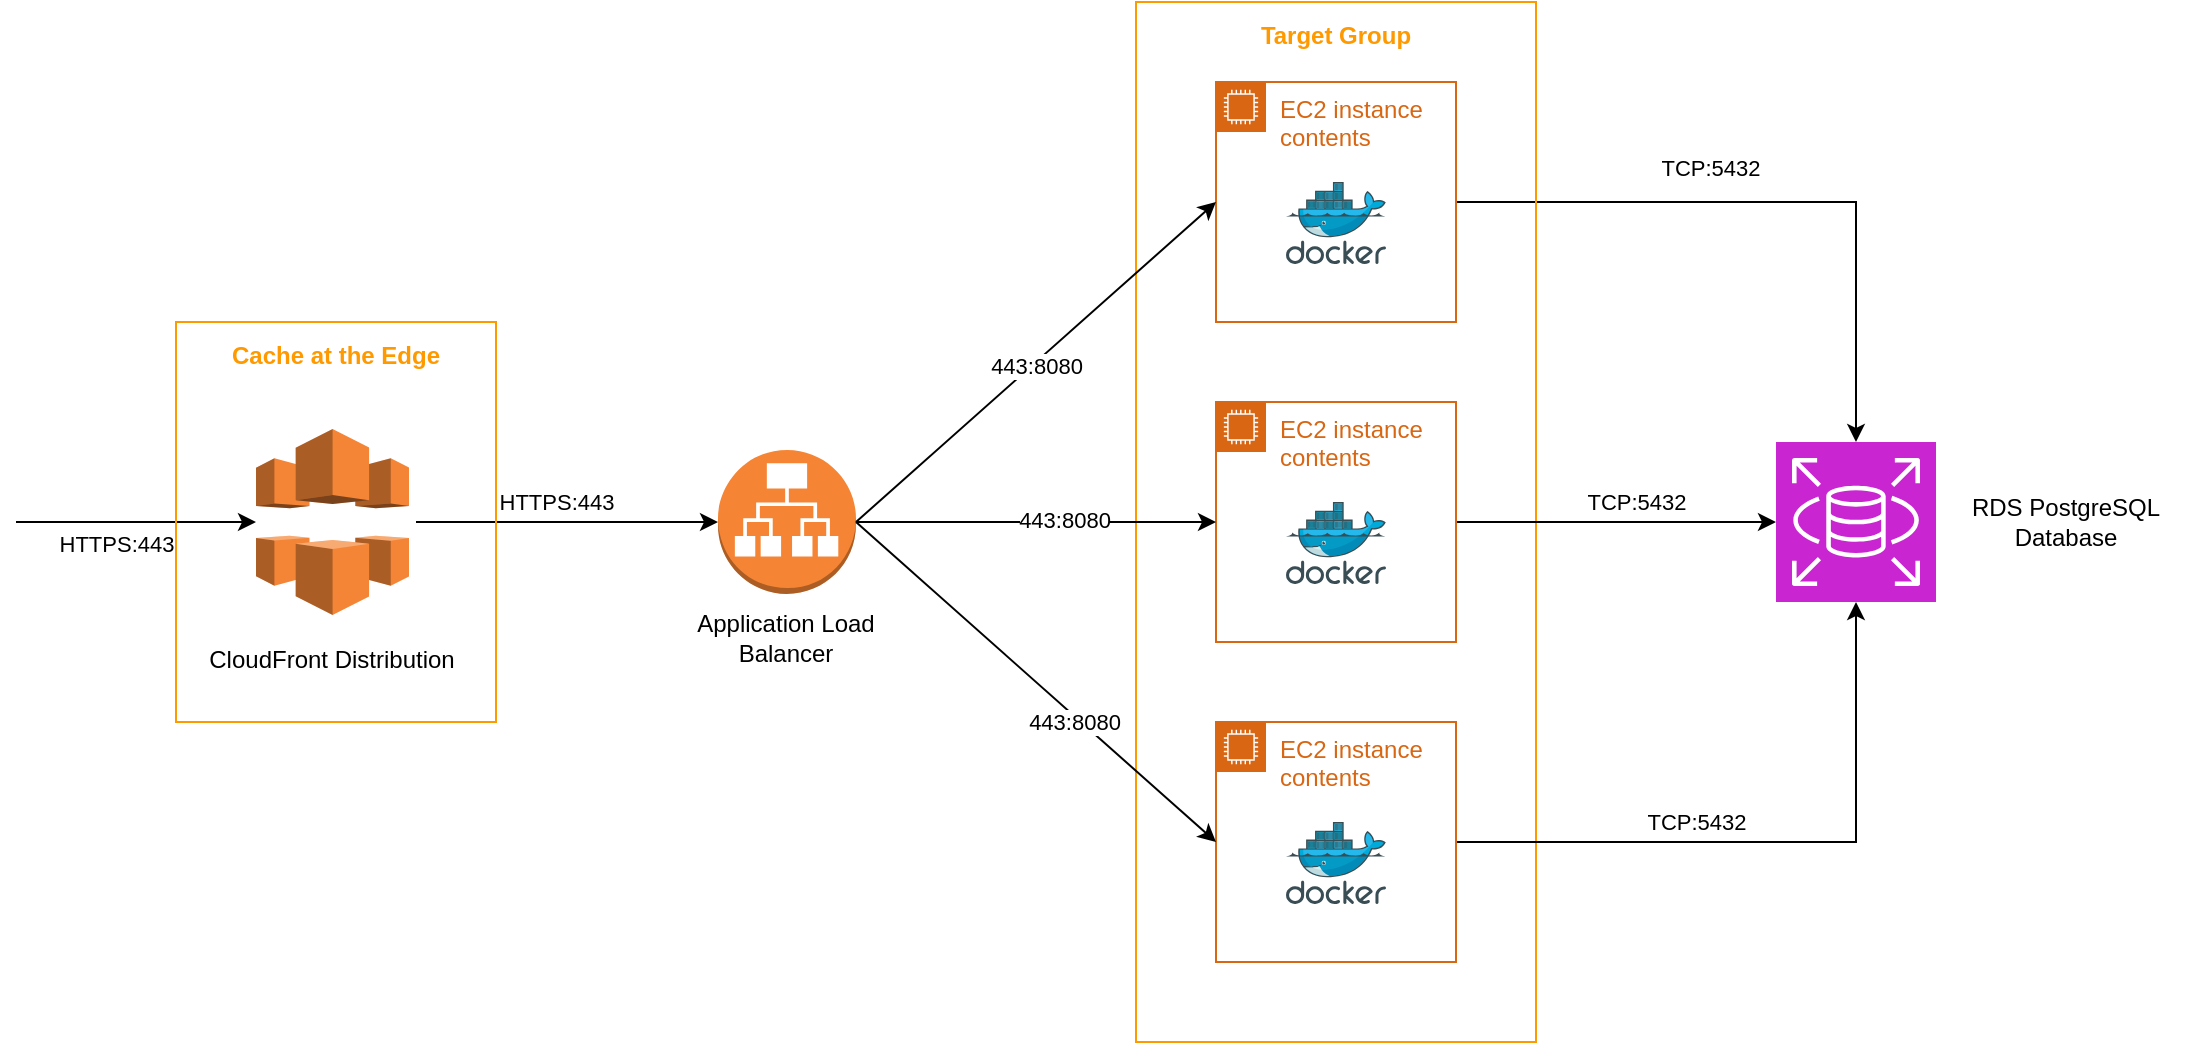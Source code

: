 <mxfile version="22.1.5" type="device">
  <diagram name="Page-1" id="uNL1qU7X7vhUmt8mTkyu">
    <mxGraphModel dx="1434" dy="784" grid="1" gridSize="10" guides="1" tooltips="1" connect="1" arrows="1" fold="1" page="1" pageScale="1" pageWidth="850" pageHeight="1100" math="0" shadow="0">
      <root>
        <mxCell id="0" />
        <mxCell id="1" parent="0" />
        <mxCell id="2VJvKd-ET1RdY-_mCASU-34" value="" style="edgeStyle=orthogonalEdgeStyle;rounded=0;orthogonalLoop=1;jettySize=auto;html=1;entryX=0.5;entryY=0;entryDx=0;entryDy=0;entryPerimeter=0;" edge="1" parent="1" source="2VJvKd-ET1RdY-_mCASU-1" target="2VJvKd-ET1RdY-_mCASU-27">
          <mxGeometry relative="1" as="geometry">
            <mxPoint x="860" y="100" as="targetPoint" />
          </mxGeometry>
        </mxCell>
        <mxCell id="2VJvKd-ET1RdY-_mCASU-1" value="EC2 instance contents" style="points=[[0,0],[0.25,0],[0.5,0],[0.75,0],[1,0],[1,0.25],[1,0.5],[1,0.75],[1,1],[0.75,1],[0.5,1],[0.25,1],[0,1],[0,0.75],[0,0.5],[0,0.25]];outlineConnect=0;gradientColor=none;html=1;whiteSpace=wrap;fontSize=12;fontStyle=0;container=1;pointerEvents=0;collapsible=0;recursiveResize=0;shape=mxgraph.aws4.group;grIcon=mxgraph.aws4.group_ec2_instance_contents;strokeColor=#D86613;fillColor=none;verticalAlign=top;align=left;spacingLeft=30;fontColor=#D86613;dashed=0;" vertex="1" parent="1">
          <mxGeometry x="640" y="40" width="120" height="120" as="geometry" />
        </mxCell>
        <mxCell id="2VJvKd-ET1RdY-_mCASU-19" value="&lt;b&gt;Target Group&lt;/b&gt;" style="outlineConnect=0;gradientColor=none;html=1;whiteSpace=wrap;fontSize=12;fontStyle=0;strokeColor=#FF9900;fillColor=none;verticalAlign=top;align=center;fontColor=#FF9900;dashed=0;spacingTop=3;" vertex="1" parent="2VJvKd-ET1RdY-_mCASU-1">
          <mxGeometry x="-40" y="-40" width="200" height="520" as="geometry" />
        </mxCell>
        <mxCell id="2VJvKd-ET1RdY-_mCASU-9" value="" style="image;sketch=0;aspect=fixed;html=1;points=[];align=center;fontSize=12;image=img/lib/mscae/Docker.svg;" vertex="1" parent="2VJvKd-ET1RdY-_mCASU-1">
          <mxGeometry x="35" y="50" width="50" height="41" as="geometry" />
        </mxCell>
        <mxCell id="2VJvKd-ET1RdY-_mCASU-31" value="" style="edgeStyle=orthogonalEdgeStyle;rounded=0;orthogonalLoop=1;jettySize=auto;html=1;entryX=0;entryY=0.5;entryDx=0;entryDy=0;entryPerimeter=0;" edge="1" parent="1" source="2VJvKd-ET1RdY-_mCASU-2" target="2VJvKd-ET1RdY-_mCASU-27">
          <mxGeometry relative="1" as="geometry">
            <mxPoint x="860" y="260" as="targetPoint" />
          </mxGeometry>
        </mxCell>
        <mxCell id="2VJvKd-ET1RdY-_mCASU-32" value="TCP:5432" style="edgeLabel;html=1;align=center;verticalAlign=middle;resizable=0;points=[];" vertex="1" connectable="0" parent="2VJvKd-ET1RdY-_mCASU-31">
          <mxGeometry x="0.3" y="1" relative="1" as="geometry">
            <mxPoint x="-14" y="-9" as="offset" />
          </mxGeometry>
        </mxCell>
        <mxCell id="2VJvKd-ET1RdY-_mCASU-2" value="EC2 instance contents" style="points=[[0,0],[0.25,0],[0.5,0],[0.75,0],[1,0],[1,0.25],[1,0.5],[1,0.75],[1,1],[0.75,1],[0.5,1],[0.25,1],[0,1],[0,0.75],[0,0.5],[0,0.25]];outlineConnect=0;gradientColor=none;html=1;whiteSpace=wrap;fontSize=12;fontStyle=0;container=1;pointerEvents=0;collapsible=0;recursiveResize=0;shape=mxgraph.aws4.group;grIcon=mxgraph.aws4.group_ec2_instance_contents;strokeColor=#D86613;fillColor=none;verticalAlign=top;align=left;spacingLeft=30;fontColor=#D86613;dashed=0;" vertex="1" parent="1">
          <mxGeometry x="640" y="200" width="120" height="120" as="geometry" />
        </mxCell>
        <mxCell id="2VJvKd-ET1RdY-_mCASU-10" value="" style="image;sketch=0;aspect=fixed;html=1;points=[];align=center;fontSize=12;image=img/lib/mscae/Docker.svg;" vertex="1" parent="2VJvKd-ET1RdY-_mCASU-2">
          <mxGeometry x="35" y="50" width="50" height="41" as="geometry" />
        </mxCell>
        <mxCell id="2VJvKd-ET1RdY-_mCASU-36" value="" style="edgeStyle=orthogonalEdgeStyle;rounded=0;orthogonalLoop=1;jettySize=auto;html=1;entryX=0.5;entryY=1;entryDx=0;entryDy=0;entryPerimeter=0;" edge="1" parent="1" source="2VJvKd-ET1RdY-_mCASU-3" target="2VJvKd-ET1RdY-_mCASU-27">
          <mxGeometry relative="1" as="geometry">
            <mxPoint x="890" y="420" as="targetPoint" />
          </mxGeometry>
        </mxCell>
        <mxCell id="2VJvKd-ET1RdY-_mCASU-3" value="EC2 instance contents" style="points=[[0,0],[0.25,0],[0.5,0],[0.75,0],[1,0],[1,0.25],[1,0.5],[1,0.75],[1,1],[0.75,1],[0.5,1],[0.25,1],[0,1],[0,0.75],[0,0.5],[0,0.25]];outlineConnect=0;gradientColor=none;html=1;whiteSpace=wrap;fontSize=12;fontStyle=0;container=1;pointerEvents=0;collapsible=0;recursiveResize=0;shape=mxgraph.aws4.group;grIcon=mxgraph.aws4.group_ec2_instance_contents;strokeColor=#D86613;fillColor=none;verticalAlign=top;align=left;spacingLeft=30;fontColor=#D86613;dashed=0;" vertex="1" parent="1">
          <mxGeometry x="640" y="360" width="120" height="120" as="geometry" />
        </mxCell>
        <mxCell id="2VJvKd-ET1RdY-_mCASU-11" value="" style="image;sketch=0;aspect=fixed;html=1;points=[];align=center;fontSize=12;image=img/lib/mscae/Docker.svg;" vertex="1" parent="2VJvKd-ET1RdY-_mCASU-3">
          <mxGeometry x="35" y="50" width="50" height="41" as="geometry" />
        </mxCell>
        <mxCell id="2VJvKd-ET1RdY-_mCASU-4" value="" style="outlineConnect=0;dashed=0;verticalLabelPosition=bottom;verticalAlign=top;align=center;html=1;shape=mxgraph.aws3.application_load_balancer;fillColor=#F58534;gradientColor=none;" vertex="1" parent="1">
          <mxGeometry x="391" y="224" width="69" height="72" as="geometry" />
        </mxCell>
        <mxCell id="2VJvKd-ET1RdY-_mCASU-5" value="" style="endArrow=classic;html=1;rounded=0;exitX=1;exitY=0.5;exitDx=0;exitDy=0;exitPerimeter=0;entryX=0;entryY=0.5;entryDx=0;entryDy=0;" edge="1" parent="1" source="2VJvKd-ET1RdY-_mCASU-4" target="2VJvKd-ET1RdY-_mCASU-2">
          <mxGeometry width="50" height="50" relative="1" as="geometry">
            <mxPoint x="400" y="430" as="sourcePoint" />
            <mxPoint x="450" y="380" as="targetPoint" />
          </mxGeometry>
        </mxCell>
        <mxCell id="2VJvKd-ET1RdY-_mCASU-13" value="443:8080" style="edgeLabel;html=1;align=center;verticalAlign=middle;resizable=0;points=[];" vertex="1" connectable="0" parent="2VJvKd-ET1RdY-_mCASU-5">
          <mxGeometry x="0.156" y="1" relative="1" as="geometry">
            <mxPoint as="offset" />
          </mxGeometry>
        </mxCell>
        <mxCell id="2VJvKd-ET1RdY-_mCASU-7" value="" style="endArrow=classic;html=1;rounded=0;exitX=1;exitY=0.5;exitDx=0;exitDy=0;exitPerimeter=0;entryX=0;entryY=0.5;entryDx=0;entryDy=0;" edge="1" parent="1" source="2VJvKd-ET1RdY-_mCASU-4" target="2VJvKd-ET1RdY-_mCASU-3">
          <mxGeometry width="50" height="50" relative="1" as="geometry">
            <mxPoint x="470" y="270" as="sourcePoint" />
            <mxPoint x="650" y="270" as="targetPoint" />
          </mxGeometry>
        </mxCell>
        <mxCell id="2VJvKd-ET1RdY-_mCASU-14" value="443:8080" style="edgeLabel;html=1;align=center;verticalAlign=middle;resizable=0;points=[];" vertex="1" connectable="0" parent="2VJvKd-ET1RdY-_mCASU-7">
          <mxGeometry x="0.223" y="-2" relative="1" as="geometry">
            <mxPoint as="offset" />
          </mxGeometry>
        </mxCell>
        <mxCell id="2VJvKd-ET1RdY-_mCASU-8" value="" style="endArrow=classic;html=1;rounded=0;exitX=1;exitY=0.5;exitDx=0;exitDy=0;exitPerimeter=0;entryX=0;entryY=0.5;entryDx=0;entryDy=0;" edge="1" parent="1" source="2VJvKd-ET1RdY-_mCASU-4" target="2VJvKd-ET1RdY-_mCASU-1">
          <mxGeometry width="50" height="50" relative="1" as="geometry">
            <mxPoint x="480" y="280" as="sourcePoint" />
            <mxPoint x="660" y="280" as="targetPoint" />
          </mxGeometry>
        </mxCell>
        <mxCell id="2VJvKd-ET1RdY-_mCASU-12" value="443:8080" style="edgeLabel;html=1;align=center;verticalAlign=middle;resizable=0;points=[];" vertex="1" connectable="0" parent="2VJvKd-ET1RdY-_mCASU-8">
          <mxGeometry x="-0.011" y="-1" relative="1" as="geometry">
            <mxPoint as="offset" />
          </mxGeometry>
        </mxCell>
        <mxCell id="2VJvKd-ET1RdY-_mCASU-15" value="Application Load Balancer" style="text;html=1;strokeColor=none;fillColor=none;align=center;verticalAlign=middle;whiteSpace=wrap;rounded=0;" vertex="1" parent="1">
          <mxGeometry x="360" y="296" width="130" height="44" as="geometry" />
        </mxCell>
        <mxCell id="2VJvKd-ET1RdY-_mCASU-20" value="" style="outlineConnect=0;dashed=0;verticalLabelPosition=bottom;verticalAlign=top;align=center;html=1;shape=mxgraph.aws3.cloudfront;fillColor=#F58536;gradientColor=none;" vertex="1" parent="1">
          <mxGeometry x="160" y="213.5" width="76.5" height="93" as="geometry" />
        </mxCell>
        <mxCell id="2VJvKd-ET1RdY-_mCASU-21" value="CloudFront Distribution" style="text;html=1;strokeColor=none;fillColor=none;align=center;verticalAlign=middle;whiteSpace=wrap;rounded=0;" vertex="1" parent="1">
          <mxGeometry x="133.25" y="306.5" width="130" height="44" as="geometry" />
        </mxCell>
        <mxCell id="2VJvKd-ET1RdY-_mCASU-22" value="" style="endArrow=classic;html=1;rounded=0;entryX=0;entryY=0.5;entryDx=0;entryDy=0;entryPerimeter=0;" edge="1" parent="1" target="2VJvKd-ET1RdY-_mCASU-4">
          <mxGeometry width="50" height="50" relative="1" as="geometry">
            <mxPoint x="240" y="260" as="sourcePoint" />
            <mxPoint x="450" y="230" as="targetPoint" />
          </mxGeometry>
        </mxCell>
        <mxCell id="2VJvKd-ET1RdY-_mCASU-23" value="HTTPS:443" style="edgeLabel;html=1;align=center;verticalAlign=middle;resizable=0;points=[];" vertex="1" connectable="0" parent="2VJvKd-ET1RdY-_mCASU-22">
          <mxGeometry x="0.073" y="1" relative="1" as="geometry">
            <mxPoint x="-11" y="-9" as="offset" />
          </mxGeometry>
        </mxCell>
        <mxCell id="2VJvKd-ET1RdY-_mCASU-24" value="" style="endArrow=classic;html=1;rounded=0;entryX=0;entryY=0.5;entryDx=0;entryDy=0;entryPerimeter=0;" edge="1" parent="1" target="2VJvKd-ET1RdY-_mCASU-20">
          <mxGeometry width="50" height="50" relative="1" as="geometry">
            <mxPoint x="40" y="260" as="sourcePoint" />
            <mxPoint x="450" y="230" as="targetPoint" />
          </mxGeometry>
        </mxCell>
        <mxCell id="2VJvKd-ET1RdY-_mCASU-25" value="HTTPS:443" style="edgeLabel;html=1;align=center;verticalAlign=middle;resizable=0;points=[];" vertex="1" connectable="0" parent="2VJvKd-ET1RdY-_mCASU-24">
          <mxGeometry x="0.333" y="-5" relative="1" as="geometry">
            <mxPoint x="-30" y="6" as="offset" />
          </mxGeometry>
        </mxCell>
        <mxCell id="2VJvKd-ET1RdY-_mCASU-26" value="&lt;b&gt;Cache at the Edge&lt;/b&gt;" style="outlineConnect=0;gradientColor=none;html=1;whiteSpace=wrap;fontSize=12;fontStyle=0;strokeColor=#FF9900;fillColor=none;verticalAlign=top;align=center;fontColor=#FF9900;dashed=0;spacingTop=3;" vertex="1" parent="1">
          <mxGeometry x="120" y="160" width="160" height="200" as="geometry" />
        </mxCell>
        <mxCell id="2VJvKd-ET1RdY-_mCASU-27" value="" style="sketch=0;points=[[0,0,0],[0.25,0,0],[0.5,0,0],[0.75,0,0],[1,0,0],[0,1,0],[0.25,1,0],[0.5,1,0],[0.75,1,0],[1,1,0],[0,0.25,0],[0,0.5,0],[0,0.75,0],[1,0.25,0],[1,0.5,0],[1,0.75,0]];outlineConnect=0;fontColor=#232F3E;fillColor=#C925D1;strokeColor=#ffffff;dashed=0;verticalLabelPosition=bottom;verticalAlign=top;align=center;html=1;fontSize=12;fontStyle=0;aspect=fixed;shape=mxgraph.aws4.resourceIcon;resIcon=mxgraph.aws4.rds;" vertex="1" parent="1">
          <mxGeometry x="920" y="220" width="80" height="80" as="geometry" />
        </mxCell>
        <mxCell id="2VJvKd-ET1RdY-_mCASU-28" value="RDS PostgreSQL Database" style="text;html=1;strokeColor=none;fillColor=none;align=center;verticalAlign=middle;whiteSpace=wrap;rounded=0;" vertex="1" parent="1">
          <mxGeometry x="1000" y="238" width="130" height="44" as="geometry" />
        </mxCell>
        <mxCell id="2VJvKd-ET1RdY-_mCASU-37" value="TCP:5432" style="edgeLabel;html=1;align=center;verticalAlign=middle;resizable=0;points=[];" vertex="1" connectable="0" parent="1">
          <mxGeometry x="880" y="250" as="geometry">
            <mxPoint x="7" y="-167" as="offset" />
          </mxGeometry>
        </mxCell>
        <mxCell id="2VJvKd-ET1RdY-_mCASU-38" value="TCP:5432" style="edgeLabel;html=1;align=center;verticalAlign=middle;resizable=0;points=[];" vertex="1" connectable="0" parent="1">
          <mxGeometry x="880" y="410" as="geometry" />
        </mxCell>
      </root>
    </mxGraphModel>
  </diagram>
</mxfile>
